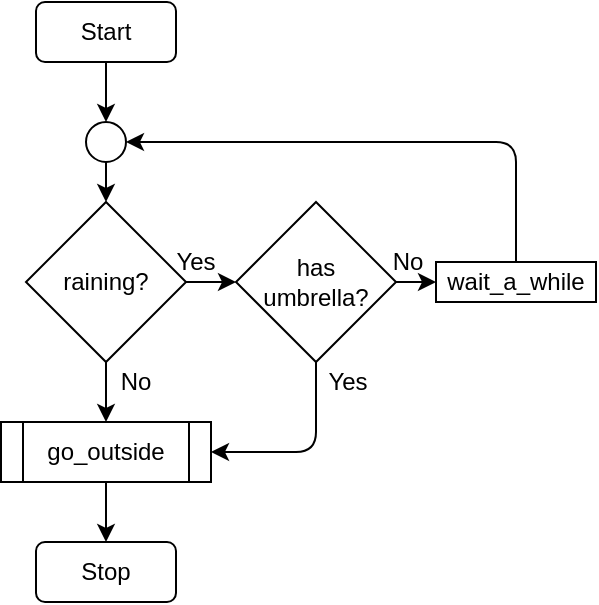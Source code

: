 <mxfile version="14.8.1" type="device"><diagram id="wO2x8ke93M4GBv2VREhx" name="Page-1"><mxGraphModel dx="480" dy="373" grid="1" gridSize="10" guides="1" tooltips="1" connect="1" arrows="1" fold="1" page="1" pageScale="1" pageWidth="850" pageHeight="1100" math="0" shadow="0"><root><mxCell id="0"/><mxCell id="1" parent="0"/><mxCell id="hwqdMnzcymfw2izyCRSp-1" value="Start" style="rounded=1;whiteSpace=wrap;html=1;" vertex="1" parent="1"><mxGeometry x="100" y="20" width="70" height="30" as="geometry"/></mxCell><mxCell id="hwqdMnzcymfw2izyCRSp-3" value="raining?" style="rhombus;whiteSpace=wrap;html=1;" vertex="1" parent="1"><mxGeometry x="95" y="120" width="80" height="80" as="geometry"/></mxCell><mxCell id="hwqdMnzcymfw2izyCRSp-4" value="" style="endArrow=classic;html=1;exitX=0.5;exitY=1;exitDx=0;exitDy=0;" edge="1" parent="1" source="hwqdMnzcymfw2izyCRSp-1"><mxGeometry width="50" height="50" relative="1" as="geometry"><mxPoint x="250" y="200" as="sourcePoint"/><mxPoint x="135" y="80" as="targetPoint"/></mxGeometry></mxCell><mxCell id="hwqdMnzcymfw2izyCRSp-5" value="" style="endArrow=classic;html=1;exitX=0.5;exitY=1;exitDx=0;exitDy=0;" edge="1" parent="1" source="hwqdMnzcymfw2izyCRSp-3"><mxGeometry width="50" height="50" relative="1" as="geometry"><mxPoint x="250" y="240" as="sourcePoint"/><mxPoint x="135" y="230" as="targetPoint"/></mxGeometry></mxCell><mxCell id="hwqdMnzcymfw2izyCRSp-6" value="go_outside" style="shape=process;whiteSpace=wrap;html=1;backgroundOutline=1;" vertex="1" parent="1"><mxGeometry x="82.5" y="230" width="105" height="30" as="geometry"/></mxCell><mxCell id="hwqdMnzcymfw2izyCRSp-10" value="Stop" style="rounded=1;whiteSpace=wrap;html=1;" vertex="1" parent="1"><mxGeometry x="100" y="290" width="70" height="30" as="geometry"/></mxCell><mxCell id="hwqdMnzcymfw2izyCRSp-11" value="" style="endArrow=classic;html=1;exitX=0.5;exitY=1;exitDx=0;exitDy=0;entryX=0.5;entryY=0;entryDx=0;entryDy=0;" edge="1" parent="1" source="hwqdMnzcymfw2izyCRSp-6" target="hwqdMnzcymfw2izyCRSp-10"><mxGeometry width="50" height="50" relative="1" as="geometry"><mxPoint x="250" y="240" as="sourcePoint"/><mxPoint x="300" y="190" as="targetPoint"/></mxGeometry></mxCell><mxCell id="hwqdMnzcymfw2izyCRSp-12" value="No" style="text;html=1;strokeColor=none;fillColor=none;align=center;verticalAlign=middle;whiteSpace=wrap;rounded=0;" vertex="1" parent="1"><mxGeometry x="130" y="200" width="40" height="20" as="geometry"/></mxCell><mxCell id="hwqdMnzcymfw2izyCRSp-14" value="has&lt;br&gt;umbrella?" style="rhombus;whiteSpace=wrap;html=1;" vertex="1" parent="1"><mxGeometry x="200" y="120" width="80" height="80" as="geometry"/></mxCell><mxCell id="hwqdMnzcymfw2izyCRSp-15" value="" style="endArrow=classic;html=1;exitX=0.5;exitY=1;exitDx=0;exitDy=0;entryX=1;entryY=0.5;entryDx=0;entryDy=0;" edge="1" parent="1" source="hwqdMnzcymfw2izyCRSp-14" target="hwqdMnzcymfw2izyCRSp-6"><mxGeometry width="50" height="50" relative="1" as="geometry"><mxPoint x="250" y="230" as="sourcePoint"/><mxPoint x="300" y="180" as="targetPoint"/><Array as="points"><mxPoint x="240" y="245"/></Array></mxGeometry></mxCell><mxCell id="hwqdMnzcymfw2izyCRSp-16" value="" style="endArrow=classic;html=1;exitX=1;exitY=0.5;exitDx=0;exitDy=0;entryX=0;entryY=0.5;entryDx=0;entryDy=0;" edge="1" parent="1" source="hwqdMnzcymfw2izyCRSp-3" target="hwqdMnzcymfw2izyCRSp-14"><mxGeometry width="50" height="50" relative="1" as="geometry"><mxPoint x="250" y="230" as="sourcePoint"/><mxPoint x="300" y="180" as="targetPoint"/></mxGeometry></mxCell><mxCell id="hwqdMnzcymfw2izyCRSp-17" value="Yes" style="text;html=1;strokeColor=none;fillColor=none;align=center;verticalAlign=middle;whiteSpace=wrap;rounded=0;" vertex="1" parent="1"><mxGeometry x="160" y="140" width="40" height="20" as="geometry"/></mxCell><mxCell id="hwqdMnzcymfw2izyCRSp-19" value="" style="ellipse;whiteSpace=wrap;html=1;aspect=fixed;" vertex="1" parent="1"><mxGeometry x="125" y="80" width="20" height="20" as="geometry"/></mxCell><mxCell id="hwqdMnzcymfw2izyCRSp-20" value="" style="endArrow=classic;html=1;exitX=0.5;exitY=1;exitDx=0;exitDy=0;entryX=0.5;entryY=0;entryDx=0;entryDy=0;" edge="1" parent="1" source="hwqdMnzcymfw2izyCRSp-19" target="hwqdMnzcymfw2izyCRSp-3"><mxGeometry width="50" height="50" relative="1" as="geometry"><mxPoint x="250" y="190" as="sourcePoint"/><mxPoint x="300" y="140" as="targetPoint"/></mxGeometry></mxCell><mxCell id="hwqdMnzcymfw2izyCRSp-21" value="wait_a_while" style="rounded=0;whiteSpace=wrap;html=1;" vertex="1" parent="1"><mxGeometry x="300" y="150" width="80" height="20" as="geometry"/></mxCell><mxCell id="hwqdMnzcymfw2izyCRSp-22" value="" style="endArrow=classic;html=1;entryX=0;entryY=0.5;entryDx=0;entryDy=0;exitX=1;exitY=0.5;exitDx=0;exitDy=0;" edge="1" parent="1" source="hwqdMnzcymfw2izyCRSp-14" target="hwqdMnzcymfw2izyCRSp-21"><mxGeometry width="50" height="50" relative="1" as="geometry"><mxPoint x="250" y="190" as="sourcePoint"/><mxPoint x="300" y="140" as="targetPoint"/></mxGeometry></mxCell><mxCell id="hwqdMnzcymfw2izyCRSp-23" value="" style="endArrow=classic;html=1;exitX=0.5;exitY=0;exitDx=0;exitDy=0;entryX=1;entryY=0.5;entryDx=0;entryDy=0;" edge="1" parent="1" source="hwqdMnzcymfw2izyCRSp-21" target="hwqdMnzcymfw2izyCRSp-19"><mxGeometry width="50" height="50" relative="1" as="geometry"><mxPoint x="250" y="190" as="sourcePoint"/><mxPoint x="300" y="140" as="targetPoint"/><Array as="points"><mxPoint x="340" y="90"/></Array></mxGeometry></mxCell><mxCell id="hwqdMnzcymfw2izyCRSp-24" value="Yes" style="text;html=1;strokeColor=none;fillColor=none;align=center;verticalAlign=middle;whiteSpace=wrap;rounded=0;" vertex="1" parent="1"><mxGeometry x="236" y="200" width="40" height="20" as="geometry"/></mxCell><mxCell id="hwqdMnzcymfw2izyCRSp-25" value="No" style="text;html=1;strokeColor=none;fillColor=none;align=center;verticalAlign=middle;whiteSpace=wrap;rounded=0;" vertex="1" parent="1"><mxGeometry x="266" y="140" width="40" height="20" as="geometry"/></mxCell></root></mxGraphModel></diagram></mxfile>